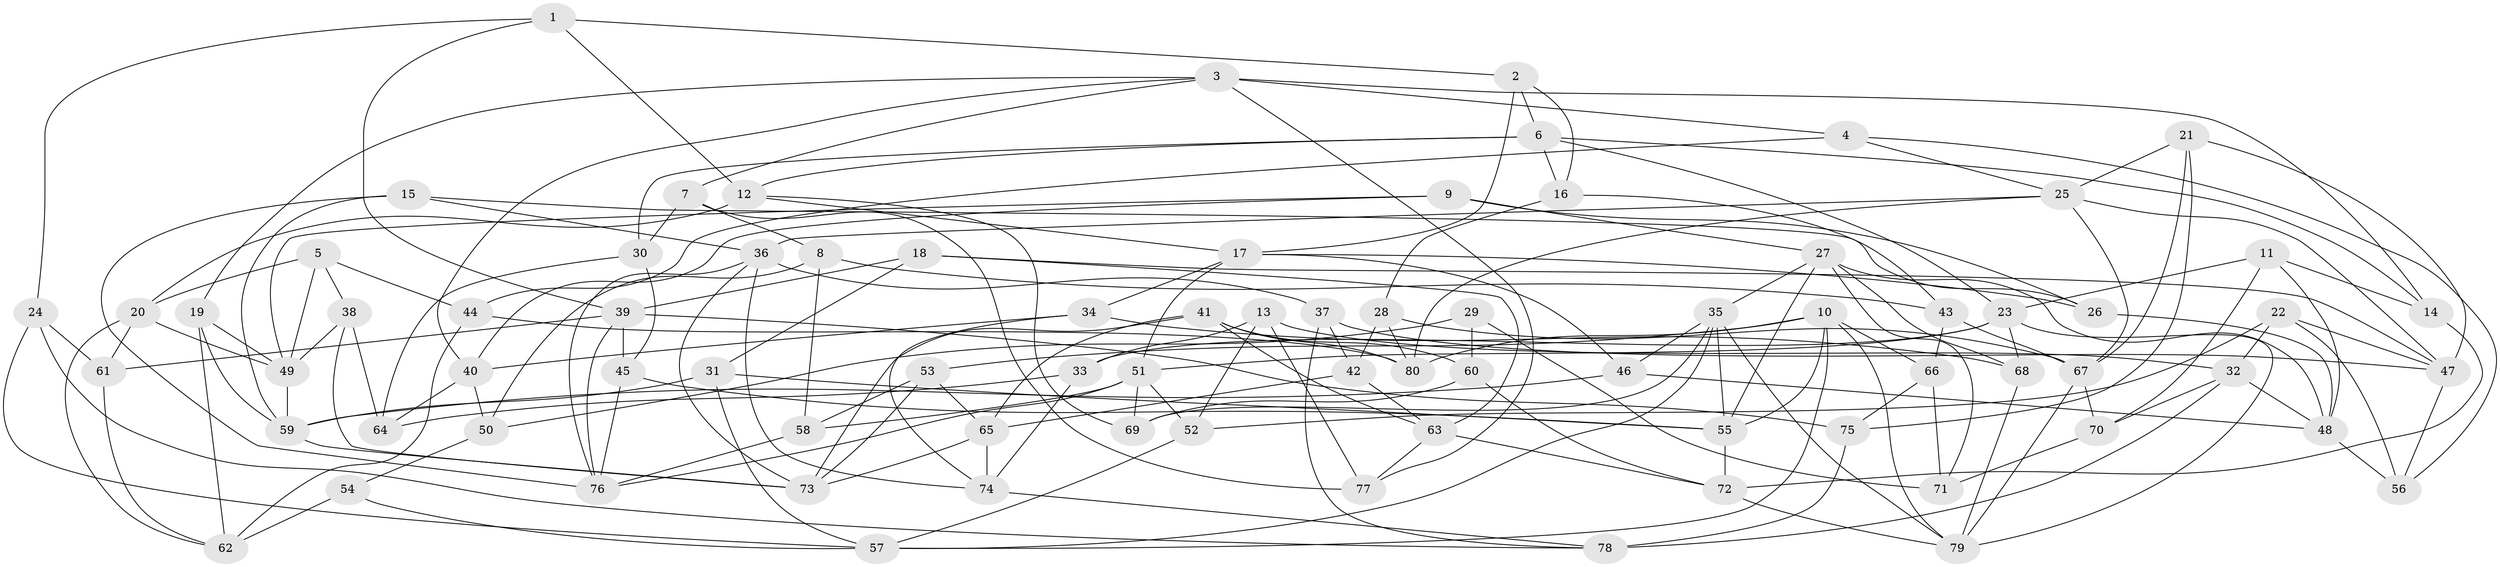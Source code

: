 // original degree distribution, {4: 1.0}
// Generated by graph-tools (version 1.1) at 2025/38/03/04/25 23:38:07]
// undirected, 80 vertices, 186 edges
graph export_dot {
  node [color=gray90,style=filled];
  1;
  2;
  3;
  4;
  5;
  6;
  7;
  8;
  9;
  10;
  11;
  12;
  13;
  14;
  15;
  16;
  17;
  18;
  19;
  20;
  21;
  22;
  23;
  24;
  25;
  26;
  27;
  28;
  29;
  30;
  31;
  32;
  33;
  34;
  35;
  36;
  37;
  38;
  39;
  40;
  41;
  42;
  43;
  44;
  45;
  46;
  47;
  48;
  49;
  50;
  51;
  52;
  53;
  54;
  55;
  56;
  57;
  58;
  59;
  60;
  61;
  62;
  63;
  64;
  65;
  66;
  67;
  68;
  69;
  70;
  71;
  72;
  73;
  74;
  75;
  76;
  77;
  78;
  79;
  80;
  1 -- 2 [weight=1.0];
  1 -- 12 [weight=1.0];
  1 -- 24 [weight=1.0];
  1 -- 39 [weight=1.0];
  2 -- 6 [weight=1.0];
  2 -- 16 [weight=1.0];
  2 -- 17 [weight=1.0];
  3 -- 4 [weight=1.0];
  3 -- 7 [weight=1.0];
  3 -- 14 [weight=1.0];
  3 -- 19 [weight=1.0];
  3 -- 40 [weight=1.0];
  3 -- 77 [weight=1.0];
  4 -- 25 [weight=1.0];
  4 -- 44 [weight=1.0];
  4 -- 56 [weight=1.0];
  5 -- 20 [weight=1.0];
  5 -- 38 [weight=1.0];
  5 -- 44 [weight=1.0];
  5 -- 49 [weight=1.0];
  6 -- 12 [weight=1.0];
  6 -- 14 [weight=1.0];
  6 -- 16 [weight=1.0];
  6 -- 23 [weight=1.0];
  6 -- 30 [weight=1.0];
  7 -- 8 [weight=1.0];
  7 -- 30 [weight=1.0];
  7 -- 77 [weight=1.0];
  8 -- 43 [weight=1.0];
  8 -- 50 [weight=1.0];
  8 -- 58 [weight=1.0];
  9 -- 26 [weight=1.0];
  9 -- 27 [weight=1.0];
  9 -- 40 [weight=1.0];
  9 -- 49 [weight=1.0];
  10 -- 53 [weight=1.0];
  10 -- 55 [weight=1.0];
  10 -- 57 [weight=1.0];
  10 -- 66 [weight=1.0];
  10 -- 79 [weight=1.0];
  10 -- 80 [weight=1.0];
  11 -- 14 [weight=1.0];
  11 -- 23 [weight=1.0];
  11 -- 48 [weight=1.0];
  11 -- 70 [weight=1.0];
  12 -- 17 [weight=1.0];
  12 -- 20 [weight=2.0];
  12 -- 69 [weight=1.0];
  13 -- 32 [weight=1.0];
  13 -- 33 [weight=1.0];
  13 -- 52 [weight=1.0];
  13 -- 77 [weight=1.0];
  14 -- 72 [weight=1.0];
  15 -- 26 [weight=1.0];
  15 -- 36 [weight=1.0];
  15 -- 59 [weight=1.0];
  15 -- 76 [weight=1.0];
  16 -- 28 [weight=1.0];
  16 -- 43 [weight=1.0];
  17 -- 26 [weight=1.0];
  17 -- 34 [weight=1.0];
  17 -- 46 [weight=1.0];
  17 -- 51 [weight=1.0];
  18 -- 31 [weight=1.0];
  18 -- 39 [weight=1.0];
  18 -- 47 [weight=1.0];
  18 -- 63 [weight=1.0];
  19 -- 49 [weight=1.0];
  19 -- 59 [weight=1.0];
  19 -- 62 [weight=1.0];
  20 -- 49 [weight=1.0];
  20 -- 61 [weight=1.0];
  20 -- 62 [weight=1.0];
  21 -- 25 [weight=1.0];
  21 -- 47 [weight=1.0];
  21 -- 67 [weight=1.0];
  21 -- 75 [weight=1.0];
  22 -- 32 [weight=1.0];
  22 -- 47 [weight=1.0];
  22 -- 52 [weight=1.0];
  22 -- 56 [weight=1.0];
  23 -- 33 [weight=1.0];
  23 -- 51 [weight=1.0];
  23 -- 68 [weight=1.0];
  23 -- 79 [weight=1.0];
  24 -- 57 [weight=1.0];
  24 -- 61 [weight=1.0];
  24 -- 78 [weight=1.0];
  25 -- 36 [weight=1.0];
  25 -- 47 [weight=1.0];
  25 -- 67 [weight=1.0];
  25 -- 80 [weight=1.0];
  26 -- 48 [weight=1.0];
  27 -- 35 [weight=1.0];
  27 -- 48 [weight=1.0];
  27 -- 55 [weight=1.0];
  27 -- 68 [weight=1.0];
  27 -- 71 [weight=1.0];
  28 -- 42 [weight=1.0];
  28 -- 67 [weight=1.0];
  28 -- 80 [weight=1.0];
  29 -- 50 [weight=2.0];
  29 -- 60 [weight=1.0];
  29 -- 71 [weight=1.0];
  30 -- 45 [weight=1.0];
  30 -- 64 [weight=1.0];
  31 -- 55 [weight=1.0];
  31 -- 57 [weight=1.0];
  31 -- 59 [weight=1.0];
  32 -- 48 [weight=1.0];
  32 -- 70 [weight=1.0];
  32 -- 78 [weight=2.0];
  33 -- 64 [weight=1.0];
  33 -- 74 [weight=1.0];
  34 -- 40 [weight=1.0];
  34 -- 68 [weight=1.0];
  34 -- 74 [weight=1.0];
  35 -- 46 [weight=1.0];
  35 -- 55 [weight=1.0];
  35 -- 57 [weight=1.0];
  35 -- 69 [weight=1.0];
  35 -- 79 [weight=1.0];
  36 -- 37 [weight=1.0];
  36 -- 73 [weight=1.0];
  36 -- 74 [weight=1.0];
  36 -- 76 [weight=1.0];
  37 -- 42 [weight=1.0];
  37 -- 47 [weight=1.0];
  37 -- 78 [weight=1.0];
  38 -- 49 [weight=1.0];
  38 -- 64 [weight=1.0];
  38 -- 73 [weight=1.0];
  39 -- 45 [weight=1.0];
  39 -- 61 [weight=1.0];
  39 -- 75 [weight=1.0];
  39 -- 76 [weight=1.0];
  40 -- 50 [weight=2.0];
  40 -- 64 [weight=1.0];
  41 -- 60 [weight=1.0];
  41 -- 63 [weight=1.0];
  41 -- 65 [weight=1.0];
  41 -- 73 [weight=1.0];
  41 -- 80 [weight=2.0];
  42 -- 63 [weight=1.0];
  42 -- 65 [weight=1.0];
  43 -- 66 [weight=1.0];
  43 -- 67 [weight=1.0];
  44 -- 62 [weight=1.0];
  44 -- 80 [weight=1.0];
  45 -- 55 [weight=1.0];
  45 -- 76 [weight=1.0];
  46 -- 48 [weight=1.0];
  46 -- 59 [weight=1.0];
  47 -- 56 [weight=1.0];
  48 -- 56 [weight=1.0];
  49 -- 59 [weight=1.0];
  50 -- 54 [weight=1.0];
  51 -- 52 [weight=1.0];
  51 -- 58 [weight=1.0];
  51 -- 69 [weight=1.0];
  51 -- 76 [weight=1.0];
  52 -- 57 [weight=1.0];
  53 -- 58 [weight=1.0];
  53 -- 65 [weight=1.0];
  53 -- 73 [weight=1.0];
  54 -- 57 [weight=1.0];
  54 -- 62 [weight=2.0];
  55 -- 72 [weight=1.0];
  58 -- 76 [weight=1.0];
  59 -- 73 [weight=1.0];
  60 -- 69 [weight=1.0];
  60 -- 72 [weight=1.0];
  61 -- 62 [weight=1.0];
  63 -- 72 [weight=2.0];
  63 -- 77 [weight=1.0];
  65 -- 73 [weight=1.0];
  65 -- 74 [weight=2.0];
  66 -- 71 [weight=1.0];
  66 -- 75 [weight=1.0];
  67 -- 70 [weight=1.0];
  67 -- 79 [weight=1.0];
  68 -- 79 [weight=1.0];
  70 -- 71 [weight=1.0];
  72 -- 79 [weight=1.0];
  74 -- 78 [weight=1.0];
  75 -- 78 [weight=1.0];
}
